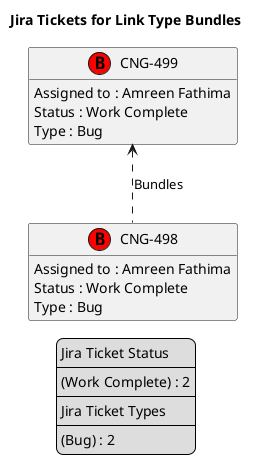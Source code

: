 @startuml
'https://plantuml.com/class-diagram

' GENERATE CLASS DIAGRAM ===========
' Generated at    : Fri Apr 19 14:50:28 CEST 2024

title Jira Tickets for Link Type Bundles
hide empty members

legend
Jira Ticket Status
----
(Work Complete) : 2
----
Jira Ticket Types
----
(Bug) : 2
end legend


' Tickets =======
class "CNG-499" << (B,red) >> {
  Assigned to : Amreen Fathima
  Status : Work Complete
  Type : Bug
}

class "CNG-498" << (B,red) >> {
  Assigned to : Amreen Fathima
  Status : Work Complete
  Type : Bug
}



' Links =======
"CNG-499" <.. "CNG-498" : Bundles


@enduml
